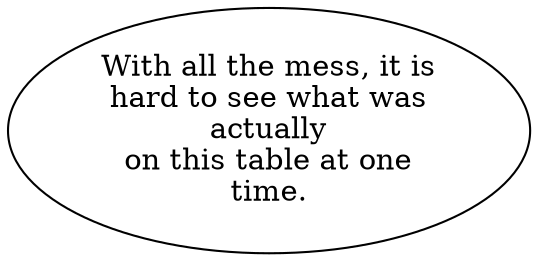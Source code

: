 digraph GLOWTABL {
  "start" [style=filled       fillcolor="#FFFFFF"       color="#000000"]
  "start" [label="With all the mess, it is\nhard to see what was\nactually\non this table at one\ntime."]
}